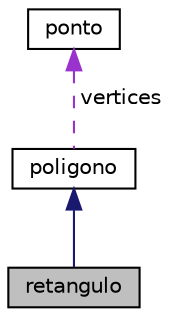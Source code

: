 digraph "retangulo"
{
  edge [fontname="Helvetica",fontsize="10",labelfontname="Helvetica",labelfontsize="10"];
  node [fontname="Helvetica",fontsize="10",shape=record];
  Node1 [label="retangulo",height=0.2,width=0.4,color="black", fillcolor="grey75", style="filled", fontcolor="black"];
  Node2 -> Node1 [dir="back",color="midnightblue",fontsize="10",style="solid",fontname="Helvetica"];
  Node2 [label="poligono",height=0.2,width=0.4,color="black", fillcolor="white", style="filled",URL="$classpoligono.html",tooltip="A classe de poligono serve para armazenar poligonos e realizar operações com eles. "];
  Node3 -> Node2 [dir="back",color="darkorchid3",fontsize="10",style="dashed",label=" vertices" ,fontname="Helvetica"];
  Node3 [label="ponto",height=0.2,width=0.4,color="black", fillcolor="white", style="filled",URL="$classponto.html"];
}
